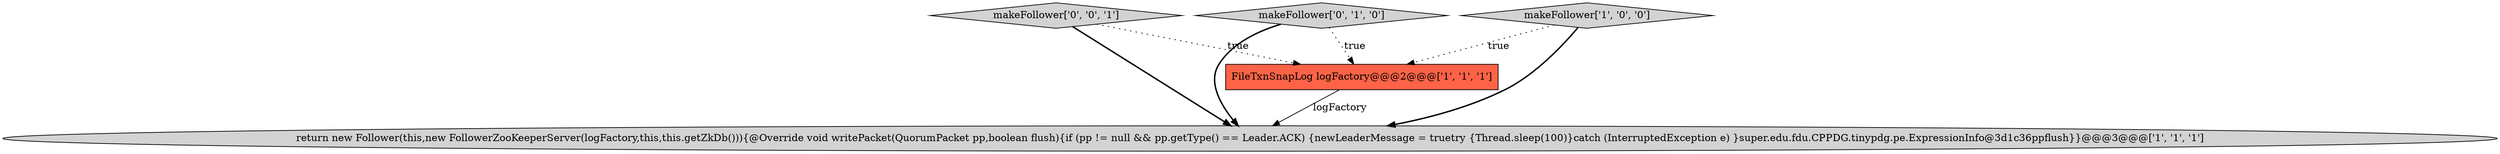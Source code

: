 digraph {
4 [style = filled, label = "makeFollower['0', '0', '1']", fillcolor = lightgray, shape = diamond image = "AAA0AAABBB3BBB"];
3 [style = filled, label = "makeFollower['0', '1', '0']", fillcolor = lightgray, shape = diamond image = "AAA0AAABBB2BBB"];
1 [style = filled, label = "FileTxnSnapLog logFactory@@@2@@@['1', '1', '1']", fillcolor = tomato, shape = box image = "AAA0AAABBB1BBB"];
0 [style = filled, label = "makeFollower['1', '0', '0']", fillcolor = lightgray, shape = diamond image = "AAA0AAABBB1BBB"];
2 [style = filled, label = "return new Follower(this,new FollowerZooKeeperServer(logFactory,this,this.getZkDb())){@Override void writePacket(QuorumPacket pp,boolean flush){if (pp != null && pp.getType() == Leader.ACK) {newLeaderMessage = truetry {Thread.sleep(100)}catch (InterruptedException e) }super.edu.fdu.CPPDG.tinypdg.pe.ExpressionInfo@3d1c36ppflush}}@@@3@@@['1', '1', '1']", fillcolor = lightgray, shape = ellipse image = "AAA0AAABBB1BBB"];
1->2 [style = solid, label="logFactory"];
0->2 [style = bold, label=""];
0->1 [style = dotted, label="true"];
4->1 [style = dotted, label="true"];
3->1 [style = dotted, label="true"];
4->2 [style = bold, label=""];
3->2 [style = bold, label=""];
}
